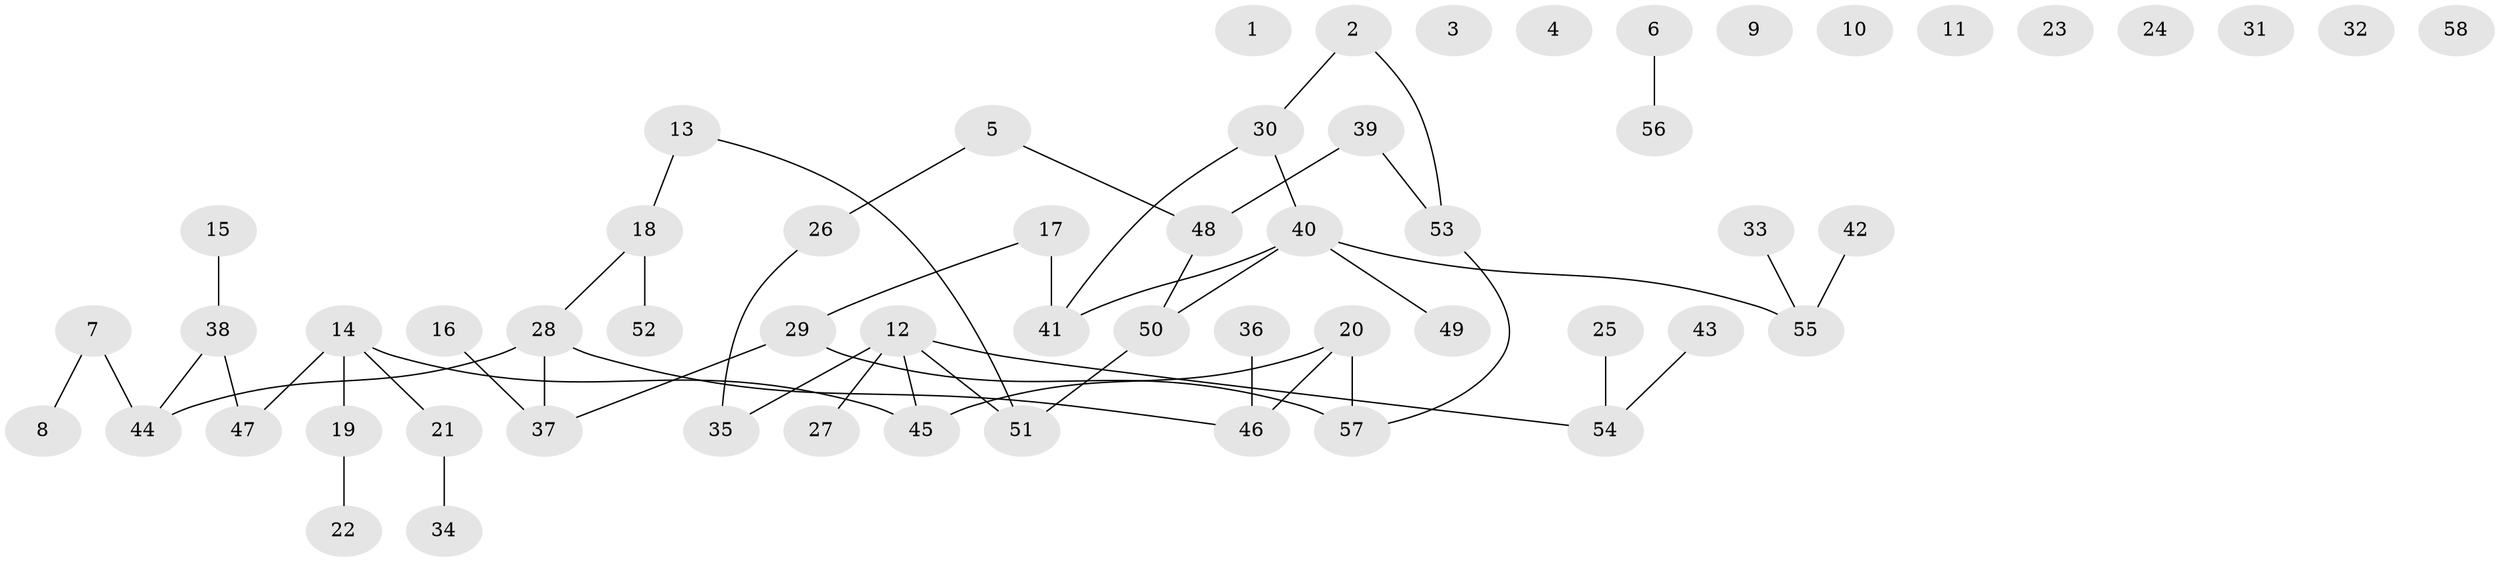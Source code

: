 // coarse degree distribution, {1: 0.29411764705882354, 5: 0.11764705882352941, 2: 0.17647058823529413, 3: 0.17647058823529413, 4: 0.23529411764705882}
// Generated by graph-tools (version 1.1) at 2025/35/03/04/25 23:35:51]
// undirected, 58 vertices, 53 edges
graph export_dot {
  node [color=gray90,style=filled];
  1;
  2;
  3;
  4;
  5;
  6;
  7;
  8;
  9;
  10;
  11;
  12;
  13;
  14;
  15;
  16;
  17;
  18;
  19;
  20;
  21;
  22;
  23;
  24;
  25;
  26;
  27;
  28;
  29;
  30;
  31;
  32;
  33;
  34;
  35;
  36;
  37;
  38;
  39;
  40;
  41;
  42;
  43;
  44;
  45;
  46;
  47;
  48;
  49;
  50;
  51;
  52;
  53;
  54;
  55;
  56;
  57;
  58;
  2 -- 30;
  2 -- 53;
  5 -- 26;
  5 -- 48;
  6 -- 56;
  7 -- 8;
  7 -- 44;
  12 -- 27;
  12 -- 35;
  12 -- 45;
  12 -- 51;
  12 -- 54;
  13 -- 18;
  13 -- 51;
  14 -- 19;
  14 -- 21;
  14 -- 45;
  14 -- 47;
  15 -- 38;
  16 -- 37;
  17 -- 29;
  17 -- 41;
  18 -- 28;
  18 -- 52;
  19 -- 22;
  20 -- 45;
  20 -- 46;
  20 -- 57;
  21 -- 34;
  25 -- 54;
  26 -- 35;
  28 -- 37;
  28 -- 44;
  28 -- 46;
  29 -- 37;
  29 -- 57;
  30 -- 40;
  30 -- 41;
  33 -- 55;
  36 -- 46;
  38 -- 44;
  38 -- 47;
  39 -- 48;
  39 -- 53;
  40 -- 41;
  40 -- 49;
  40 -- 50;
  40 -- 55;
  42 -- 55;
  43 -- 54;
  48 -- 50;
  50 -- 51;
  53 -- 57;
}
